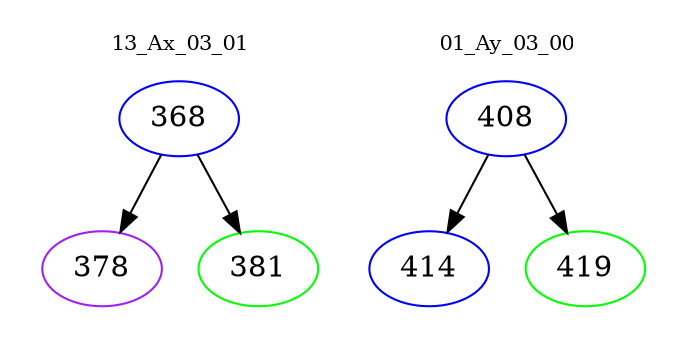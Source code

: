 digraph{
subgraph cluster_0 {
color = white
label = "13_Ax_03_01";
fontsize=10;
T0_368 [label="368", color="blue"]
T0_368 -> T0_378 [color="black"]
T0_378 [label="378", color="purple"]
T0_368 -> T0_381 [color="black"]
T0_381 [label="381", color="green"]
}
subgraph cluster_1 {
color = white
label = "01_Ay_03_00";
fontsize=10;
T1_408 [label="408", color="blue"]
T1_408 -> T1_414 [color="black"]
T1_414 [label="414", color="blue"]
T1_408 -> T1_419 [color="black"]
T1_419 [label="419", color="green"]
}
}
